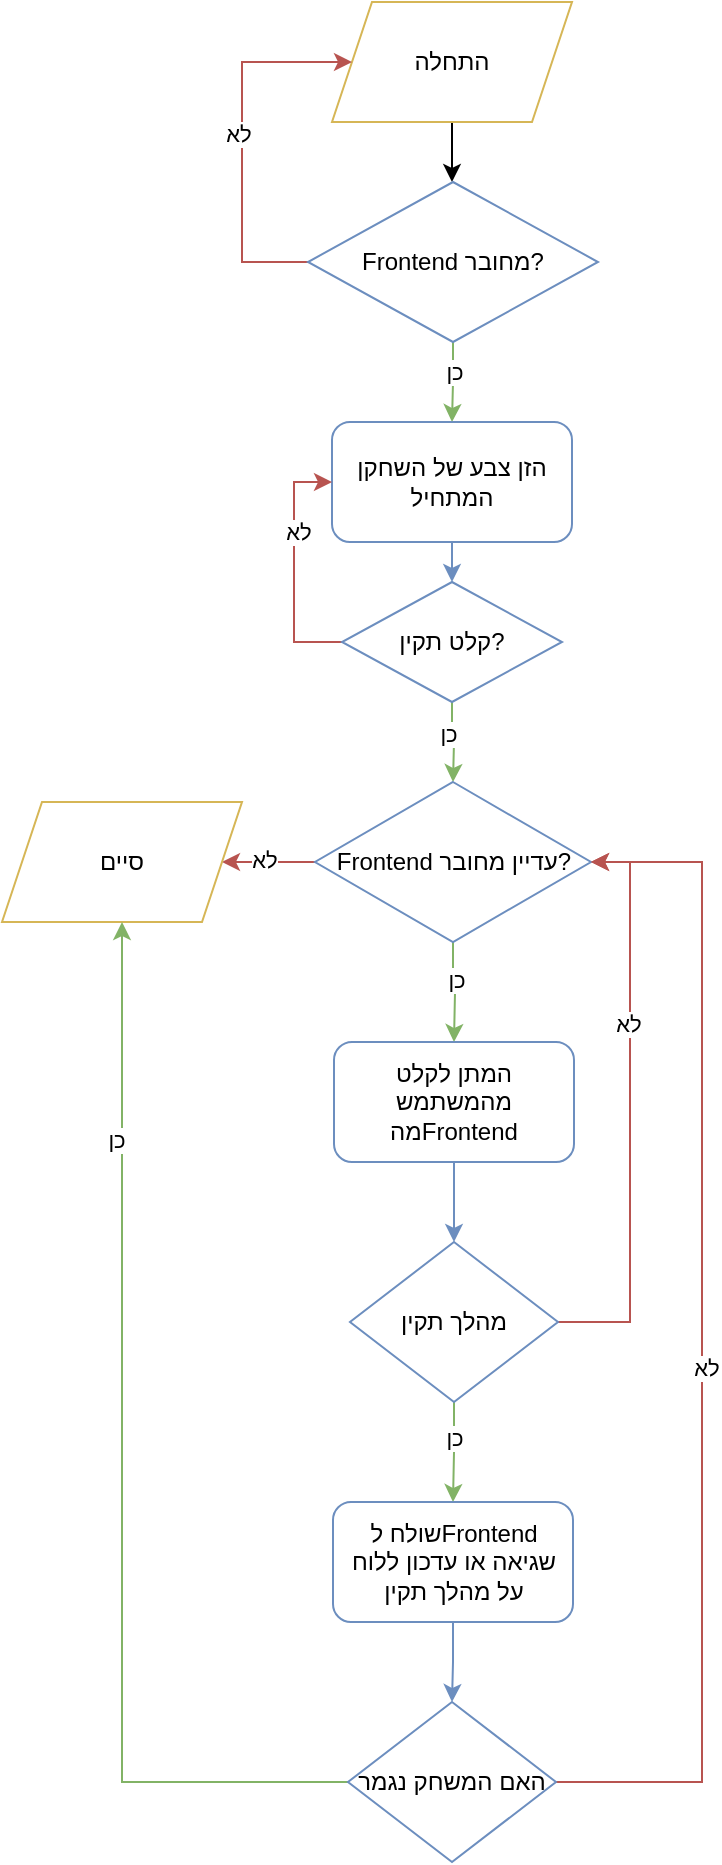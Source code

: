 <mxfile version="17.2.2" type="device"><diagram id="1jCQEX2Re4F16ZEHibcr" name="Page-1"><mxGraphModel dx="1422" dy="754" grid="1" gridSize="10" guides="1" tooltips="1" connect="1" arrows="1" fold="1" page="1" pageScale="1" pageWidth="850" pageHeight="1100" math="0" shadow="0"><root><mxCell id="0"/><mxCell id="1" parent="0"/><mxCell id="qdo_eV019lprRtZlg07L-3" value="" style="edgeStyle=orthogonalEdgeStyle;rounded=0;orthogonalLoop=1;jettySize=auto;html=1;" edge="1" parent="1" source="qdo_eV019lprRtZlg07L-1"><mxGeometry relative="1" as="geometry"><mxPoint x="425" y="120" as="targetPoint"/></mxGeometry></mxCell><mxCell id="qdo_eV019lprRtZlg07L-1" value="התחלה" style="shape=parallelogram;perimeter=parallelogramPerimeter;whiteSpace=wrap;html=1;fixedSize=1;fillColor=none;strokeColor=#d6b656;" vertex="1" parent="1"><mxGeometry x="365" y="30" width="120" height="60" as="geometry"/></mxCell><mxCell id="qdo_eV019lprRtZlg07L-5" style="edgeStyle=orthogonalEdgeStyle;rounded=0;orthogonalLoop=1;jettySize=auto;html=1;entryX=0;entryY=0.5;entryDx=0;entryDy=0;fillColor=#f8cecc;strokeColor=#b85450;" edge="1" parent="1" source="qdo_eV019lprRtZlg07L-4" target="qdo_eV019lprRtZlg07L-1"><mxGeometry relative="1" as="geometry"><Array as="points"><mxPoint x="320" y="160"/><mxPoint x="320" y="60"/></Array></mxGeometry></mxCell><mxCell id="qdo_eV019lprRtZlg07L-6" value="לא" style="edgeLabel;html=1;align=center;verticalAlign=middle;resizable=0;points=[];" vertex="1" connectable="0" parent="qdo_eV019lprRtZlg07L-5"><mxGeometry x="0.034" y="2" relative="1" as="geometry"><mxPoint as="offset"/></mxGeometry></mxCell><mxCell id="qdo_eV019lprRtZlg07L-8" value="" style="edgeStyle=orthogonalEdgeStyle;rounded=0;orthogonalLoop=1;jettySize=auto;html=1;fillColor=#d5e8d4;strokeColor=#82b366;" edge="1" parent="1" source="qdo_eV019lprRtZlg07L-4" target="qdo_eV019lprRtZlg07L-7"><mxGeometry relative="1" as="geometry"/></mxCell><mxCell id="qdo_eV019lprRtZlg07L-13" value="כן" style="edgeLabel;html=1;align=center;verticalAlign=middle;resizable=0;points=[];" vertex="1" connectable="0" parent="qdo_eV019lprRtZlg07L-8"><mxGeometry x="-0.276" relative="1" as="geometry"><mxPoint as="offset"/></mxGeometry></mxCell><mxCell id="qdo_eV019lprRtZlg07L-4" value="Frontend מחובר?" style="rhombus;whiteSpace=wrap;html=1;fillColor=none;strokeColor=#6c8ebf;" vertex="1" parent="1"><mxGeometry x="353" y="120" width="145" height="80" as="geometry"/></mxCell><mxCell id="qdo_eV019lprRtZlg07L-15" style="edgeStyle=orthogonalEdgeStyle;rounded=0;orthogonalLoop=1;jettySize=auto;html=1;exitX=0.5;exitY=1;exitDx=0;exitDy=0;entryX=0.5;entryY=0;entryDx=0;entryDy=0;fillColor=#dae8fc;strokeColor=#6c8ebf;" edge="1" parent="1" source="qdo_eV019lprRtZlg07L-7" target="qdo_eV019lprRtZlg07L-9"><mxGeometry relative="1" as="geometry"><mxPoint x="580" y="280" as="targetPoint"/></mxGeometry></mxCell><mxCell id="qdo_eV019lprRtZlg07L-7" value="הזן צבע של השחקן המתחיל" style="rounded=1;whiteSpace=wrap;html=1;fillColor=none;strokeColor=#6c8ebf;" vertex="1" parent="1"><mxGeometry x="365" y="240" width="120" height="60" as="geometry"/></mxCell><mxCell id="qdo_eV019lprRtZlg07L-11" style="edgeStyle=orthogonalEdgeStyle;rounded=0;orthogonalLoop=1;jettySize=auto;html=1;entryX=0;entryY=0.5;entryDx=0;entryDy=0;fillColor=#f8cecc;strokeColor=#b85450;exitX=0;exitY=0.5;exitDx=0;exitDy=0;" edge="1" parent="1" source="qdo_eV019lprRtZlg07L-9" target="qdo_eV019lprRtZlg07L-7"><mxGeometry relative="1" as="geometry"><Array as="points"><mxPoint x="346" y="350"/><mxPoint x="346" y="270"/></Array></mxGeometry></mxCell><mxCell id="qdo_eV019lprRtZlg07L-12" value="לא" style="edgeLabel;html=1;align=center;verticalAlign=middle;resizable=0;points=[];" vertex="1" connectable="0" parent="qdo_eV019lprRtZlg07L-11"><mxGeometry x="0.295" y="-2" relative="1" as="geometry"><mxPoint as="offset"/></mxGeometry></mxCell><mxCell id="qdo_eV019lprRtZlg07L-19" style="edgeStyle=orthogonalEdgeStyle;rounded=0;orthogonalLoop=1;jettySize=auto;html=1;entryX=0.5;entryY=0;entryDx=0;entryDy=0;fillColor=#d5e8d4;strokeColor=#82b366;" edge="1" parent="1" source="qdo_eV019lprRtZlg07L-9"><mxGeometry relative="1" as="geometry"><mxPoint x="425.5" y="420" as="targetPoint"/></mxGeometry></mxCell><mxCell id="qdo_eV019lprRtZlg07L-21" value="כן" style="edgeLabel;html=1;align=center;verticalAlign=middle;resizable=0;points=[];" vertex="1" connectable="0" parent="qdo_eV019lprRtZlg07L-19"><mxGeometry x="-0.229" y="-2" relative="1" as="geometry"><mxPoint as="offset"/></mxGeometry></mxCell><mxCell id="qdo_eV019lprRtZlg07L-9" value="קלט תקין?" style="rhombus;whiteSpace=wrap;html=1;fillColor=none;strokeColor=#6c8ebf;" vertex="1" parent="1"><mxGeometry x="370" y="320" width="110" height="60" as="geometry"/></mxCell><mxCell id="qdo_eV019lprRtZlg07L-24" value="" style="edgeStyle=orthogonalEdgeStyle;rounded=0;orthogonalLoop=1;jettySize=auto;html=1;fillColor=#f8cecc;strokeColor=#b85450;" edge="1" parent="1" source="qdo_eV019lprRtZlg07L-22" target="qdo_eV019lprRtZlg07L-23"><mxGeometry relative="1" as="geometry"/></mxCell><mxCell id="qdo_eV019lprRtZlg07L-25" value="לא" style="edgeLabel;html=1;align=center;verticalAlign=middle;resizable=0;points=[];" vertex="1" connectable="0" parent="qdo_eV019lprRtZlg07L-24"><mxGeometry x="0.217" y="-1" relative="1" as="geometry"><mxPoint as="offset"/></mxGeometry></mxCell><mxCell id="qdo_eV019lprRtZlg07L-26" style="edgeStyle=orthogonalEdgeStyle;rounded=0;orthogonalLoop=1;jettySize=auto;html=1;fillColor=#d5e8d4;strokeColor=#82b366;" edge="1" parent="1" source="qdo_eV019lprRtZlg07L-22"><mxGeometry relative="1" as="geometry"><mxPoint x="426" y="550" as="targetPoint"/></mxGeometry></mxCell><mxCell id="qdo_eV019lprRtZlg07L-27" value="כן" style="edgeLabel;html=1;align=center;verticalAlign=middle;resizable=0;points=[];" vertex="1" connectable="0" parent="qdo_eV019lprRtZlg07L-26"><mxGeometry x="-0.281" y="1" relative="1" as="geometry"><mxPoint as="offset"/></mxGeometry></mxCell><mxCell id="qdo_eV019lprRtZlg07L-22" value="Frontend עדיין מחובר?" style="rhombus;whiteSpace=wrap;html=1;fillColor=none;strokeColor=#6c8ebf;" vertex="1" parent="1"><mxGeometry x="356.5" y="420" width="138" height="80" as="geometry"/></mxCell><mxCell id="qdo_eV019lprRtZlg07L-23" value="סיים" style="shape=parallelogram;perimeter=parallelogramPerimeter;whiteSpace=wrap;html=1;fixedSize=1;fillColor=none;strokeColor=#d6b656;" vertex="1" parent="1"><mxGeometry x="200" y="430" width="120" height="60" as="geometry"/></mxCell><mxCell id="qdo_eV019lprRtZlg07L-32" value="" style="edgeStyle=orthogonalEdgeStyle;rounded=0;orthogonalLoop=1;jettySize=auto;html=1;fillColor=#dae8fc;strokeColor=#6c8ebf;" edge="1" parent="1" source="qdo_eV019lprRtZlg07L-29" target="qdo_eV019lprRtZlg07L-31"><mxGeometry relative="1" as="geometry"/></mxCell><mxCell id="qdo_eV019lprRtZlg07L-29" value="המתן לקלט מהמשתמש מהFrontend" style="rounded=1;whiteSpace=wrap;html=1;fillColor=none;strokeColor=#6c8ebf;" vertex="1" parent="1"><mxGeometry x="366" y="550" width="120" height="60" as="geometry"/></mxCell><mxCell id="qdo_eV019lprRtZlg07L-30" style="edgeStyle=orthogonalEdgeStyle;rounded=0;orthogonalLoop=1;jettySize=auto;html=1;exitX=0.5;exitY=1;exitDx=0;exitDy=0;" edge="1" parent="1" source="qdo_eV019lprRtZlg07L-29" target="qdo_eV019lprRtZlg07L-29"><mxGeometry relative="1" as="geometry"/></mxCell><mxCell id="qdo_eV019lprRtZlg07L-35" style="edgeStyle=orthogonalEdgeStyle;rounded=0;orthogonalLoop=1;jettySize=auto;html=1;entryX=1;entryY=0.5;entryDx=0;entryDy=0;exitX=1;exitY=0.5;exitDx=0;exitDy=0;fillColor=#f8cecc;strokeColor=#b85450;" edge="1" parent="1" source="qdo_eV019lprRtZlg07L-31" target="qdo_eV019lprRtZlg07L-22"><mxGeometry relative="1" as="geometry"><mxPoint x="480" y="690" as="sourcePoint"/><Array as="points"><mxPoint x="514" y="690"/><mxPoint x="514" y="460"/></Array></mxGeometry></mxCell><mxCell id="qdo_eV019lprRtZlg07L-36" value="לא" style="edgeLabel;html=1;align=center;verticalAlign=middle;resizable=0;points=[];" vertex="1" connectable="0" parent="qdo_eV019lprRtZlg07L-35"><mxGeometry x="0.3" y="1" relative="1" as="geometry"><mxPoint as="offset"/></mxGeometry></mxCell><mxCell id="qdo_eV019lprRtZlg07L-38" value="" style="edgeStyle=orthogonalEdgeStyle;rounded=0;orthogonalLoop=1;jettySize=auto;html=1;fillColor=#d5e8d4;strokeColor=#82b366;" edge="1" parent="1" source="qdo_eV019lprRtZlg07L-31" target="qdo_eV019lprRtZlg07L-37"><mxGeometry relative="1" as="geometry"/></mxCell><mxCell id="qdo_eV019lprRtZlg07L-39" value="כן" style="edgeLabel;html=1;align=center;verticalAlign=middle;resizable=0;points=[];" vertex="1" connectable="0" parent="qdo_eV019lprRtZlg07L-38"><mxGeometry x="-0.292" relative="1" as="geometry"><mxPoint as="offset"/></mxGeometry></mxCell><mxCell id="qdo_eV019lprRtZlg07L-31" value="מהלך תקין" style="rhombus;whiteSpace=wrap;html=1;fillColor=none;strokeColor=#6c8ebf;" vertex="1" parent="1"><mxGeometry x="374" y="650" width="104" height="80" as="geometry"/></mxCell><mxCell id="qdo_eV019lprRtZlg07L-41" value="" style="edgeStyle=orthogonalEdgeStyle;rounded=0;orthogonalLoop=1;jettySize=auto;html=1;fillColor=#dae8fc;strokeColor=#6c8ebf;" edge="1" parent="1" source="qdo_eV019lprRtZlg07L-37" target="qdo_eV019lprRtZlg07L-40"><mxGeometry relative="1" as="geometry"/></mxCell><mxCell id="qdo_eV019lprRtZlg07L-37" value="שולח לFrontend שגיאה או עדכון ללוח על מהלך תקין" style="rounded=1;whiteSpace=wrap;html=1;fillColor=none;strokeColor=#6c8ebf;" vertex="1" parent="1"><mxGeometry x="365.5" y="780" width="120" height="60" as="geometry"/></mxCell><mxCell id="qdo_eV019lprRtZlg07L-42" style="edgeStyle=orthogonalEdgeStyle;rounded=0;orthogonalLoop=1;jettySize=auto;html=1;entryX=1;entryY=0.5;entryDx=0;entryDy=0;fillColor=#f8cecc;strokeColor=#b85450;" edge="1" parent="1" source="qdo_eV019lprRtZlg07L-40" target="qdo_eV019lprRtZlg07L-22"><mxGeometry relative="1" as="geometry"><Array as="points"><mxPoint x="550" y="920"/><mxPoint x="550" y="460"/></Array></mxGeometry></mxCell><mxCell id="qdo_eV019lprRtZlg07L-43" value="לא" style="edgeLabel;html=1;align=center;verticalAlign=middle;resizable=0;points=[];" vertex="1" connectable="0" parent="qdo_eV019lprRtZlg07L-42"><mxGeometry x="-0.046" y="-2" relative="1" as="geometry"><mxPoint as="offset"/></mxGeometry></mxCell><mxCell id="qdo_eV019lprRtZlg07L-44" style="edgeStyle=orthogonalEdgeStyle;rounded=0;orthogonalLoop=1;jettySize=auto;html=1;entryX=0.5;entryY=1;entryDx=0;entryDy=0;fillColor=#d5e8d4;strokeColor=#82b366;" edge="1" parent="1" source="qdo_eV019lprRtZlg07L-40" target="qdo_eV019lprRtZlg07L-23"><mxGeometry relative="1" as="geometry"/></mxCell><mxCell id="qdo_eV019lprRtZlg07L-45" value="כן" style="edgeLabel;html=1;align=center;verticalAlign=middle;resizable=0;points=[];" vertex="1" connectable="0" parent="qdo_eV019lprRtZlg07L-44"><mxGeometry x="0.598" y="3" relative="1" as="geometry"><mxPoint as="offset"/></mxGeometry></mxCell><mxCell id="qdo_eV019lprRtZlg07L-40" value="האם המשחק נגמר" style="rhombus;whiteSpace=wrap;html=1;strokeColor=#6c8ebf;fillColor=none;" vertex="1" parent="1"><mxGeometry x="373" y="880" width="104" height="80" as="geometry"/></mxCell></root></mxGraphModel></diagram></mxfile>